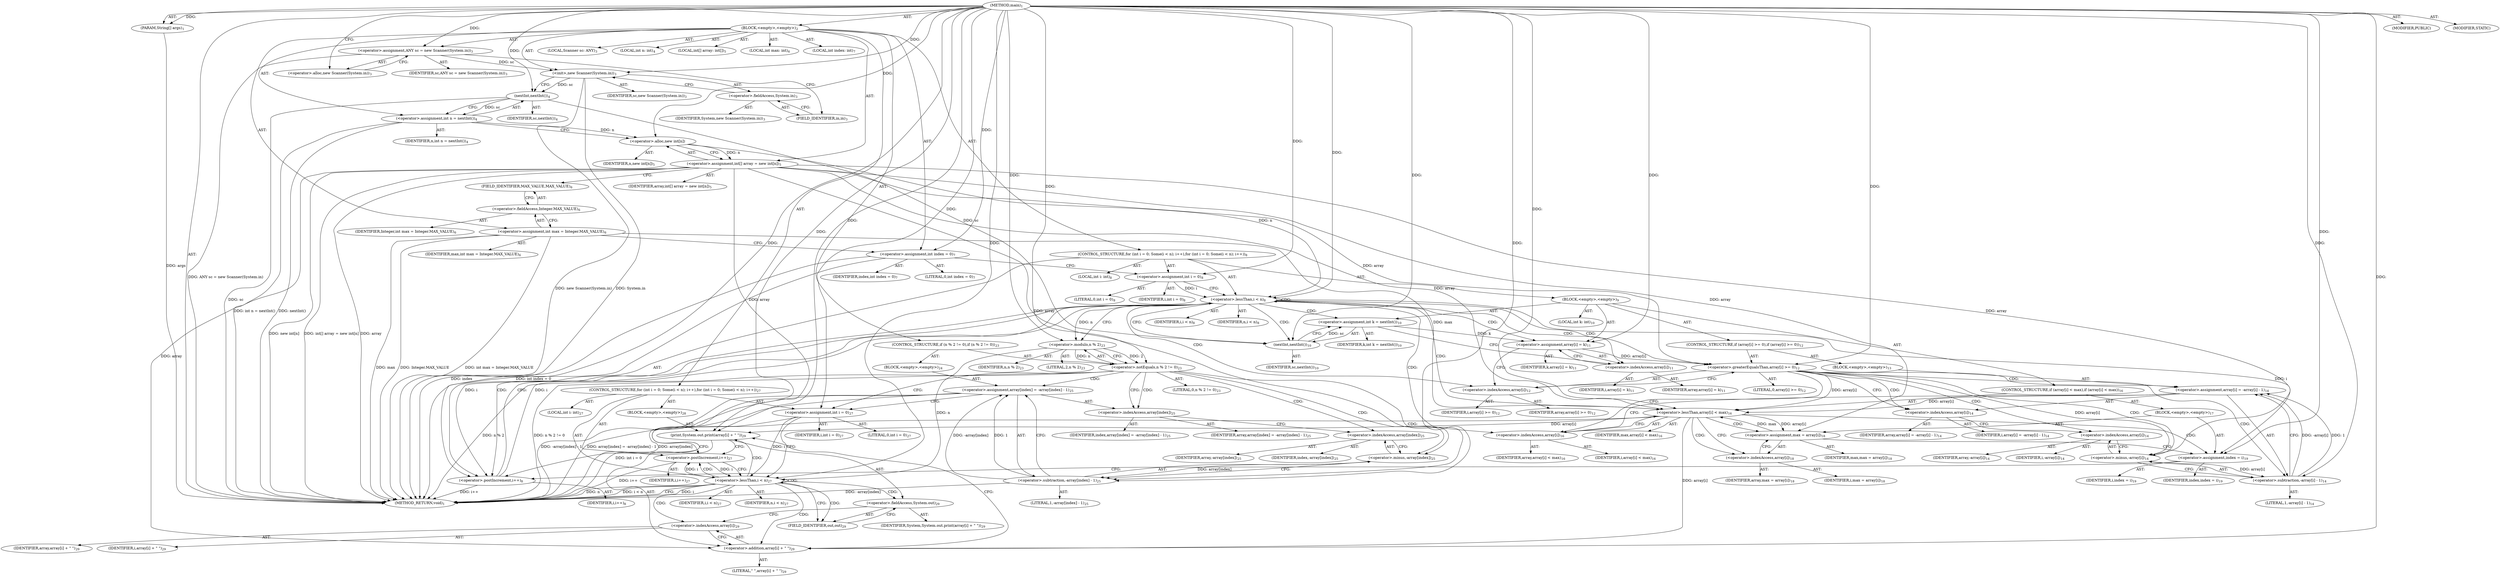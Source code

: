 digraph "main" {  
"19" [label = <(METHOD,main)<SUB>1</SUB>> ]
"20" [label = <(PARAM,String[] args)<SUB>1</SUB>> ]
"21" [label = <(BLOCK,&lt;empty&gt;,&lt;empty&gt;)<SUB>2</SUB>> ]
"4" [label = <(LOCAL,Scanner sc: ANY)<SUB>3</SUB>> ]
"22" [label = <(&lt;operator&gt;.assignment,ANY sc = new Scanner(System.in))<SUB>3</SUB>> ]
"23" [label = <(IDENTIFIER,sc,ANY sc = new Scanner(System.in))<SUB>3</SUB>> ]
"24" [label = <(&lt;operator&gt;.alloc,new Scanner(System.in))<SUB>3</SUB>> ]
"25" [label = <(&lt;init&gt;,new Scanner(System.in))<SUB>3</SUB>> ]
"3" [label = <(IDENTIFIER,sc,new Scanner(System.in))<SUB>3</SUB>> ]
"26" [label = <(&lt;operator&gt;.fieldAccess,System.in)<SUB>3</SUB>> ]
"27" [label = <(IDENTIFIER,System,new Scanner(System.in))<SUB>3</SUB>> ]
"28" [label = <(FIELD_IDENTIFIER,in,in)<SUB>3</SUB>> ]
"29" [label = <(LOCAL,int n: int)<SUB>4</SUB>> ]
"30" [label = <(&lt;operator&gt;.assignment,int n = nextInt())<SUB>4</SUB>> ]
"31" [label = <(IDENTIFIER,n,int n = nextInt())<SUB>4</SUB>> ]
"32" [label = <(nextInt,nextInt())<SUB>4</SUB>> ]
"33" [label = <(IDENTIFIER,sc,nextInt())<SUB>4</SUB>> ]
"34" [label = <(LOCAL,int[] array: int[])<SUB>5</SUB>> ]
"35" [label = <(&lt;operator&gt;.assignment,int[] array = new int[n])<SUB>5</SUB>> ]
"36" [label = <(IDENTIFIER,array,int[] array = new int[n])<SUB>5</SUB>> ]
"37" [label = <(&lt;operator&gt;.alloc,new int[n])> ]
"38" [label = <(IDENTIFIER,n,new int[n])<SUB>5</SUB>> ]
"39" [label = <(LOCAL,int max: int)<SUB>6</SUB>> ]
"40" [label = <(&lt;operator&gt;.assignment,int max = Integer.MAX_VALUE)<SUB>6</SUB>> ]
"41" [label = <(IDENTIFIER,max,int max = Integer.MAX_VALUE)<SUB>6</SUB>> ]
"42" [label = <(&lt;operator&gt;.fieldAccess,Integer.MAX_VALUE)<SUB>6</SUB>> ]
"43" [label = <(IDENTIFIER,Integer,int max = Integer.MAX_VALUE)<SUB>6</SUB>> ]
"44" [label = <(FIELD_IDENTIFIER,MAX_VALUE,MAX_VALUE)<SUB>6</SUB>> ]
"45" [label = <(LOCAL,int index: int)<SUB>7</SUB>> ]
"46" [label = <(&lt;operator&gt;.assignment,int index = 0)<SUB>7</SUB>> ]
"47" [label = <(IDENTIFIER,index,int index = 0)<SUB>7</SUB>> ]
"48" [label = <(LITERAL,0,int index = 0)<SUB>7</SUB>> ]
"49" [label = <(CONTROL_STRUCTURE,for (int i = 0; Some(i &lt; n); i++),for (int i = 0; Some(i &lt; n); i++))<SUB>8</SUB>> ]
"50" [label = <(LOCAL,int i: int)<SUB>8</SUB>> ]
"51" [label = <(&lt;operator&gt;.assignment,int i = 0)<SUB>8</SUB>> ]
"52" [label = <(IDENTIFIER,i,int i = 0)<SUB>8</SUB>> ]
"53" [label = <(LITERAL,0,int i = 0)<SUB>8</SUB>> ]
"54" [label = <(&lt;operator&gt;.lessThan,i &lt; n)<SUB>8</SUB>> ]
"55" [label = <(IDENTIFIER,i,i &lt; n)<SUB>8</SUB>> ]
"56" [label = <(IDENTIFIER,n,i &lt; n)<SUB>8</SUB>> ]
"57" [label = <(&lt;operator&gt;.postIncrement,i++)<SUB>8</SUB>> ]
"58" [label = <(IDENTIFIER,i,i++)<SUB>8</SUB>> ]
"59" [label = <(BLOCK,&lt;empty&gt;,&lt;empty&gt;)<SUB>9</SUB>> ]
"60" [label = <(LOCAL,int k: int)<SUB>10</SUB>> ]
"61" [label = <(&lt;operator&gt;.assignment,int k = nextInt())<SUB>10</SUB>> ]
"62" [label = <(IDENTIFIER,k,int k = nextInt())<SUB>10</SUB>> ]
"63" [label = <(nextInt,nextInt())<SUB>10</SUB>> ]
"64" [label = <(IDENTIFIER,sc,nextInt())<SUB>10</SUB>> ]
"65" [label = <(&lt;operator&gt;.assignment,array[i] = k)<SUB>11</SUB>> ]
"66" [label = <(&lt;operator&gt;.indexAccess,array[i])<SUB>11</SUB>> ]
"67" [label = <(IDENTIFIER,array,array[i] = k)<SUB>11</SUB>> ]
"68" [label = <(IDENTIFIER,i,array[i] = k)<SUB>11</SUB>> ]
"69" [label = <(IDENTIFIER,k,array[i] = k)<SUB>11</SUB>> ]
"70" [label = <(CONTROL_STRUCTURE,if (array[i] &gt;= 0),if (array[i] &gt;= 0))<SUB>12</SUB>> ]
"71" [label = <(&lt;operator&gt;.greaterEqualsThan,array[i] &gt;= 0)<SUB>12</SUB>> ]
"72" [label = <(&lt;operator&gt;.indexAccess,array[i])<SUB>12</SUB>> ]
"73" [label = <(IDENTIFIER,array,array[i] &gt;= 0)<SUB>12</SUB>> ]
"74" [label = <(IDENTIFIER,i,array[i] &gt;= 0)<SUB>12</SUB>> ]
"75" [label = <(LITERAL,0,array[i] &gt;= 0)<SUB>12</SUB>> ]
"76" [label = <(BLOCK,&lt;empty&gt;,&lt;empty&gt;)<SUB>13</SUB>> ]
"77" [label = <(&lt;operator&gt;.assignment,array[i] = -array[i] - 1)<SUB>14</SUB>> ]
"78" [label = <(&lt;operator&gt;.indexAccess,array[i])<SUB>14</SUB>> ]
"79" [label = <(IDENTIFIER,array,array[i] = -array[i] - 1)<SUB>14</SUB>> ]
"80" [label = <(IDENTIFIER,i,array[i] = -array[i] - 1)<SUB>14</SUB>> ]
"81" [label = <(&lt;operator&gt;.subtraction,-array[i] - 1)<SUB>14</SUB>> ]
"82" [label = <(&lt;operator&gt;.minus,-array[i])<SUB>14</SUB>> ]
"83" [label = <(&lt;operator&gt;.indexAccess,array[i])<SUB>14</SUB>> ]
"84" [label = <(IDENTIFIER,array,-array[i])<SUB>14</SUB>> ]
"85" [label = <(IDENTIFIER,i,-array[i])<SUB>14</SUB>> ]
"86" [label = <(LITERAL,1,-array[i] - 1)<SUB>14</SUB>> ]
"87" [label = <(CONTROL_STRUCTURE,if (array[i] &lt; max),if (array[i] &lt; max))<SUB>16</SUB>> ]
"88" [label = <(&lt;operator&gt;.lessThan,array[i] &lt; max)<SUB>16</SUB>> ]
"89" [label = <(&lt;operator&gt;.indexAccess,array[i])<SUB>16</SUB>> ]
"90" [label = <(IDENTIFIER,array,array[i] &lt; max)<SUB>16</SUB>> ]
"91" [label = <(IDENTIFIER,i,array[i] &lt; max)<SUB>16</SUB>> ]
"92" [label = <(IDENTIFIER,max,array[i] &lt; max)<SUB>16</SUB>> ]
"93" [label = <(BLOCK,&lt;empty&gt;,&lt;empty&gt;)<SUB>17</SUB>> ]
"94" [label = <(&lt;operator&gt;.assignment,max = array[i])<SUB>18</SUB>> ]
"95" [label = <(IDENTIFIER,max,max = array[i])<SUB>18</SUB>> ]
"96" [label = <(&lt;operator&gt;.indexAccess,array[i])<SUB>18</SUB>> ]
"97" [label = <(IDENTIFIER,array,max = array[i])<SUB>18</SUB>> ]
"98" [label = <(IDENTIFIER,i,max = array[i])<SUB>18</SUB>> ]
"99" [label = <(&lt;operator&gt;.assignment,index = i)<SUB>19</SUB>> ]
"100" [label = <(IDENTIFIER,index,index = i)<SUB>19</SUB>> ]
"101" [label = <(IDENTIFIER,i,index = i)<SUB>19</SUB>> ]
"102" [label = <(CONTROL_STRUCTURE,if (n % 2 != 0),if (n % 2 != 0))<SUB>23</SUB>> ]
"103" [label = <(&lt;operator&gt;.notEquals,n % 2 != 0)<SUB>23</SUB>> ]
"104" [label = <(&lt;operator&gt;.modulo,n % 2)<SUB>23</SUB>> ]
"105" [label = <(IDENTIFIER,n,n % 2)<SUB>23</SUB>> ]
"106" [label = <(LITERAL,2,n % 2)<SUB>23</SUB>> ]
"107" [label = <(LITERAL,0,n % 2 != 0)<SUB>23</SUB>> ]
"108" [label = <(BLOCK,&lt;empty&gt;,&lt;empty&gt;)<SUB>24</SUB>> ]
"109" [label = <(&lt;operator&gt;.assignment,array[index] = -array[index] - 1)<SUB>25</SUB>> ]
"110" [label = <(&lt;operator&gt;.indexAccess,array[index])<SUB>25</SUB>> ]
"111" [label = <(IDENTIFIER,array,array[index] = -array[index] - 1)<SUB>25</SUB>> ]
"112" [label = <(IDENTIFIER,index,array[index] = -array[index] - 1)<SUB>25</SUB>> ]
"113" [label = <(&lt;operator&gt;.subtraction,-array[index] - 1)<SUB>25</SUB>> ]
"114" [label = <(&lt;operator&gt;.minus,-array[index])<SUB>25</SUB>> ]
"115" [label = <(&lt;operator&gt;.indexAccess,array[index])<SUB>25</SUB>> ]
"116" [label = <(IDENTIFIER,array,-array[index])<SUB>25</SUB>> ]
"117" [label = <(IDENTIFIER,index,-array[index])<SUB>25</SUB>> ]
"118" [label = <(LITERAL,1,-array[index] - 1)<SUB>25</SUB>> ]
"119" [label = <(CONTROL_STRUCTURE,for (int i = 0; Some(i &lt; n); i++),for (int i = 0; Some(i &lt; n); i++))<SUB>27</SUB>> ]
"120" [label = <(LOCAL,int i: int)<SUB>27</SUB>> ]
"121" [label = <(&lt;operator&gt;.assignment,int i = 0)<SUB>27</SUB>> ]
"122" [label = <(IDENTIFIER,i,int i = 0)<SUB>27</SUB>> ]
"123" [label = <(LITERAL,0,int i = 0)<SUB>27</SUB>> ]
"124" [label = <(&lt;operator&gt;.lessThan,i &lt; n)<SUB>27</SUB>> ]
"125" [label = <(IDENTIFIER,i,i &lt; n)<SUB>27</SUB>> ]
"126" [label = <(IDENTIFIER,n,i &lt; n)<SUB>27</SUB>> ]
"127" [label = <(&lt;operator&gt;.postIncrement,i++)<SUB>27</SUB>> ]
"128" [label = <(IDENTIFIER,i,i++)<SUB>27</SUB>> ]
"129" [label = <(BLOCK,&lt;empty&gt;,&lt;empty&gt;)<SUB>28</SUB>> ]
"130" [label = <(print,System.out.print(array[i] + &quot; &quot;))<SUB>29</SUB>> ]
"131" [label = <(&lt;operator&gt;.fieldAccess,System.out)<SUB>29</SUB>> ]
"132" [label = <(IDENTIFIER,System,System.out.print(array[i] + &quot; &quot;))<SUB>29</SUB>> ]
"133" [label = <(FIELD_IDENTIFIER,out,out)<SUB>29</SUB>> ]
"134" [label = <(&lt;operator&gt;.addition,array[i] + &quot; &quot;)<SUB>29</SUB>> ]
"135" [label = <(&lt;operator&gt;.indexAccess,array[i])<SUB>29</SUB>> ]
"136" [label = <(IDENTIFIER,array,array[i] + &quot; &quot;)<SUB>29</SUB>> ]
"137" [label = <(IDENTIFIER,i,array[i] + &quot; &quot;)<SUB>29</SUB>> ]
"138" [label = <(LITERAL,&quot; &quot;,array[i] + &quot; &quot;)<SUB>29</SUB>> ]
"139" [label = <(MODIFIER,PUBLIC)> ]
"140" [label = <(MODIFIER,STATIC)> ]
"141" [label = <(METHOD_RETURN,void)<SUB>1</SUB>> ]
  "19" -> "20"  [ label = "AST: "] 
  "19" -> "21"  [ label = "AST: "] 
  "19" -> "139"  [ label = "AST: "] 
  "19" -> "140"  [ label = "AST: "] 
  "19" -> "141"  [ label = "AST: "] 
  "21" -> "4"  [ label = "AST: "] 
  "21" -> "22"  [ label = "AST: "] 
  "21" -> "25"  [ label = "AST: "] 
  "21" -> "29"  [ label = "AST: "] 
  "21" -> "30"  [ label = "AST: "] 
  "21" -> "34"  [ label = "AST: "] 
  "21" -> "35"  [ label = "AST: "] 
  "21" -> "39"  [ label = "AST: "] 
  "21" -> "40"  [ label = "AST: "] 
  "21" -> "45"  [ label = "AST: "] 
  "21" -> "46"  [ label = "AST: "] 
  "21" -> "49"  [ label = "AST: "] 
  "21" -> "102"  [ label = "AST: "] 
  "21" -> "119"  [ label = "AST: "] 
  "22" -> "23"  [ label = "AST: "] 
  "22" -> "24"  [ label = "AST: "] 
  "25" -> "3"  [ label = "AST: "] 
  "25" -> "26"  [ label = "AST: "] 
  "26" -> "27"  [ label = "AST: "] 
  "26" -> "28"  [ label = "AST: "] 
  "30" -> "31"  [ label = "AST: "] 
  "30" -> "32"  [ label = "AST: "] 
  "32" -> "33"  [ label = "AST: "] 
  "35" -> "36"  [ label = "AST: "] 
  "35" -> "37"  [ label = "AST: "] 
  "37" -> "38"  [ label = "AST: "] 
  "40" -> "41"  [ label = "AST: "] 
  "40" -> "42"  [ label = "AST: "] 
  "42" -> "43"  [ label = "AST: "] 
  "42" -> "44"  [ label = "AST: "] 
  "46" -> "47"  [ label = "AST: "] 
  "46" -> "48"  [ label = "AST: "] 
  "49" -> "50"  [ label = "AST: "] 
  "49" -> "51"  [ label = "AST: "] 
  "49" -> "54"  [ label = "AST: "] 
  "49" -> "57"  [ label = "AST: "] 
  "49" -> "59"  [ label = "AST: "] 
  "51" -> "52"  [ label = "AST: "] 
  "51" -> "53"  [ label = "AST: "] 
  "54" -> "55"  [ label = "AST: "] 
  "54" -> "56"  [ label = "AST: "] 
  "57" -> "58"  [ label = "AST: "] 
  "59" -> "60"  [ label = "AST: "] 
  "59" -> "61"  [ label = "AST: "] 
  "59" -> "65"  [ label = "AST: "] 
  "59" -> "70"  [ label = "AST: "] 
  "59" -> "87"  [ label = "AST: "] 
  "61" -> "62"  [ label = "AST: "] 
  "61" -> "63"  [ label = "AST: "] 
  "63" -> "64"  [ label = "AST: "] 
  "65" -> "66"  [ label = "AST: "] 
  "65" -> "69"  [ label = "AST: "] 
  "66" -> "67"  [ label = "AST: "] 
  "66" -> "68"  [ label = "AST: "] 
  "70" -> "71"  [ label = "AST: "] 
  "70" -> "76"  [ label = "AST: "] 
  "71" -> "72"  [ label = "AST: "] 
  "71" -> "75"  [ label = "AST: "] 
  "72" -> "73"  [ label = "AST: "] 
  "72" -> "74"  [ label = "AST: "] 
  "76" -> "77"  [ label = "AST: "] 
  "77" -> "78"  [ label = "AST: "] 
  "77" -> "81"  [ label = "AST: "] 
  "78" -> "79"  [ label = "AST: "] 
  "78" -> "80"  [ label = "AST: "] 
  "81" -> "82"  [ label = "AST: "] 
  "81" -> "86"  [ label = "AST: "] 
  "82" -> "83"  [ label = "AST: "] 
  "83" -> "84"  [ label = "AST: "] 
  "83" -> "85"  [ label = "AST: "] 
  "87" -> "88"  [ label = "AST: "] 
  "87" -> "93"  [ label = "AST: "] 
  "88" -> "89"  [ label = "AST: "] 
  "88" -> "92"  [ label = "AST: "] 
  "89" -> "90"  [ label = "AST: "] 
  "89" -> "91"  [ label = "AST: "] 
  "93" -> "94"  [ label = "AST: "] 
  "93" -> "99"  [ label = "AST: "] 
  "94" -> "95"  [ label = "AST: "] 
  "94" -> "96"  [ label = "AST: "] 
  "96" -> "97"  [ label = "AST: "] 
  "96" -> "98"  [ label = "AST: "] 
  "99" -> "100"  [ label = "AST: "] 
  "99" -> "101"  [ label = "AST: "] 
  "102" -> "103"  [ label = "AST: "] 
  "102" -> "108"  [ label = "AST: "] 
  "103" -> "104"  [ label = "AST: "] 
  "103" -> "107"  [ label = "AST: "] 
  "104" -> "105"  [ label = "AST: "] 
  "104" -> "106"  [ label = "AST: "] 
  "108" -> "109"  [ label = "AST: "] 
  "109" -> "110"  [ label = "AST: "] 
  "109" -> "113"  [ label = "AST: "] 
  "110" -> "111"  [ label = "AST: "] 
  "110" -> "112"  [ label = "AST: "] 
  "113" -> "114"  [ label = "AST: "] 
  "113" -> "118"  [ label = "AST: "] 
  "114" -> "115"  [ label = "AST: "] 
  "115" -> "116"  [ label = "AST: "] 
  "115" -> "117"  [ label = "AST: "] 
  "119" -> "120"  [ label = "AST: "] 
  "119" -> "121"  [ label = "AST: "] 
  "119" -> "124"  [ label = "AST: "] 
  "119" -> "127"  [ label = "AST: "] 
  "119" -> "129"  [ label = "AST: "] 
  "121" -> "122"  [ label = "AST: "] 
  "121" -> "123"  [ label = "AST: "] 
  "124" -> "125"  [ label = "AST: "] 
  "124" -> "126"  [ label = "AST: "] 
  "127" -> "128"  [ label = "AST: "] 
  "129" -> "130"  [ label = "AST: "] 
  "130" -> "131"  [ label = "AST: "] 
  "130" -> "134"  [ label = "AST: "] 
  "131" -> "132"  [ label = "AST: "] 
  "131" -> "133"  [ label = "AST: "] 
  "134" -> "135"  [ label = "AST: "] 
  "134" -> "138"  [ label = "AST: "] 
  "135" -> "136"  [ label = "AST: "] 
  "135" -> "137"  [ label = "AST: "] 
  "22" -> "28"  [ label = "CFG: "] 
  "25" -> "32"  [ label = "CFG: "] 
  "30" -> "37"  [ label = "CFG: "] 
  "35" -> "44"  [ label = "CFG: "] 
  "40" -> "46"  [ label = "CFG: "] 
  "46" -> "51"  [ label = "CFG: "] 
  "24" -> "22"  [ label = "CFG: "] 
  "26" -> "25"  [ label = "CFG: "] 
  "32" -> "30"  [ label = "CFG: "] 
  "37" -> "35"  [ label = "CFG: "] 
  "42" -> "40"  [ label = "CFG: "] 
  "51" -> "54"  [ label = "CFG: "] 
  "54" -> "63"  [ label = "CFG: "] 
  "54" -> "104"  [ label = "CFG: "] 
  "57" -> "54"  [ label = "CFG: "] 
  "103" -> "110"  [ label = "CFG: "] 
  "103" -> "121"  [ label = "CFG: "] 
  "121" -> "124"  [ label = "CFG: "] 
  "124" -> "141"  [ label = "CFG: "] 
  "124" -> "133"  [ label = "CFG: "] 
  "127" -> "124"  [ label = "CFG: "] 
  "28" -> "26"  [ label = "CFG: "] 
  "44" -> "42"  [ label = "CFG: "] 
  "61" -> "66"  [ label = "CFG: "] 
  "65" -> "72"  [ label = "CFG: "] 
  "104" -> "103"  [ label = "CFG: "] 
  "109" -> "121"  [ label = "CFG: "] 
  "130" -> "127"  [ label = "CFG: "] 
  "63" -> "61"  [ label = "CFG: "] 
  "66" -> "65"  [ label = "CFG: "] 
  "71" -> "78"  [ label = "CFG: "] 
  "71" -> "89"  [ label = "CFG: "] 
  "88" -> "96"  [ label = "CFG: "] 
  "88" -> "57"  [ label = "CFG: "] 
  "110" -> "115"  [ label = "CFG: "] 
  "113" -> "109"  [ label = "CFG: "] 
  "131" -> "135"  [ label = "CFG: "] 
  "134" -> "130"  [ label = "CFG: "] 
  "72" -> "71"  [ label = "CFG: "] 
  "77" -> "89"  [ label = "CFG: "] 
  "89" -> "88"  [ label = "CFG: "] 
  "94" -> "99"  [ label = "CFG: "] 
  "99" -> "57"  [ label = "CFG: "] 
  "114" -> "113"  [ label = "CFG: "] 
  "133" -> "131"  [ label = "CFG: "] 
  "135" -> "134"  [ label = "CFG: "] 
  "78" -> "83"  [ label = "CFG: "] 
  "81" -> "77"  [ label = "CFG: "] 
  "96" -> "94"  [ label = "CFG: "] 
  "115" -> "114"  [ label = "CFG: "] 
  "82" -> "81"  [ label = "CFG: "] 
  "83" -> "82"  [ label = "CFG: "] 
  "19" -> "24"  [ label = "CFG: "] 
  "20" -> "141"  [ label = "DDG: args"] 
  "22" -> "141"  [ label = "DDG: ANY sc = new Scanner(System.in)"] 
  "25" -> "141"  [ label = "DDG: System.in"] 
  "25" -> "141"  [ label = "DDG: new Scanner(System.in)"] 
  "32" -> "141"  [ label = "DDG: sc"] 
  "30" -> "141"  [ label = "DDG: nextInt()"] 
  "30" -> "141"  [ label = "DDG: int n = nextInt()"] 
  "35" -> "141"  [ label = "DDG: array"] 
  "35" -> "141"  [ label = "DDG: new int[n]"] 
  "35" -> "141"  [ label = "DDG: int[] array = new int[n]"] 
  "40" -> "141"  [ label = "DDG: max"] 
  "40" -> "141"  [ label = "DDG: Integer.MAX_VALUE"] 
  "40" -> "141"  [ label = "DDG: int max = Integer.MAX_VALUE"] 
  "46" -> "141"  [ label = "DDG: index"] 
  "46" -> "141"  [ label = "DDG: int index = 0"] 
  "103" -> "141"  [ label = "DDG: n % 2"] 
  "103" -> "141"  [ label = "DDG: n % 2 != 0"] 
  "109" -> "141"  [ label = "DDG: array[index]"] 
  "113" -> "141"  [ label = "DDG: -array[index]"] 
  "109" -> "141"  [ label = "DDG: -array[index] - 1"] 
  "109" -> "141"  [ label = "DDG: array[index] = -array[index] - 1"] 
  "121" -> "141"  [ label = "DDG: int i = 0"] 
  "124" -> "141"  [ label = "DDG: i"] 
  "124" -> "141"  [ label = "DDG: n"] 
  "124" -> "141"  [ label = "DDG: i &lt; n"] 
  "127" -> "141"  [ label = "DDG: i++"] 
  "57" -> "141"  [ label = "DDG: i++"] 
  "19" -> "20"  [ label = "DDG: "] 
  "19" -> "22"  [ label = "DDG: "] 
  "32" -> "30"  [ label = "DDG: sc"] 
  "37" -> "35"  [ label = "DDG: n"] 
  "19" -> "46"  [ label = "DDG: "] 
  "22" -> "25"  [ label = "DDG: sc"] 
  "19" -> "25"  [ label = "DDG: "] 
  "19" -> "51"  [ label = "DDG: "] 
  "19" -> "121"  [ label = "DDG: "] 
  "25" -> "32"  [ label = "DDG: sc"] 
  "19" -> "32"  [ label = "DDG: "] 
  "30" -> "37"  [ label = "DDG: n"] 
  "19" -> "37"  [ label = "DDG: "] 
  "51" -> "54"  [ label = "DDG: i"] 
  "57" -> "54"  [ label = "DDG: i"] 
  "19" -> "54"  [ label = "DDG: "] 
  "37" -> "54"  [ label = "DDG: n"] 
  "54" -> "57"  [ label = "DDG: i"] 
  "19" -> "57"  [ label = "DDG: "] 
  "63" -> "61"  [ label = "DDG: sc"] 
  "61" -> "65"  [ label = "DDG: k"] 
  "19" -> "65"  [ label = "DDG: "] 
  "104" -> "103"  [ label = "DDG: n"] 
  "104" -> "103"  [ label = "DDG: 2"] 
  "19" -> "103"  [ label = "DDG: "] 
  "113" -> "109"  [ label = "DDG: -array[index]"] 
  "113" -> "109"  [ label = "DDG: 1"] 
  "121" -> "124"  [ label = "DDG: i"] 
  "127" -> "124"  [ label = "DDG: i"] 
  "19" -> "124"  [ label = "DDG: "] 
  "104" -> "124"  [ label = "DDG: n"] 
  "124" -> "127"  [ label = "DDG: i"] 
  "19" -> "127"  [ label = "DDG: "] 
  "54" -> "104"  [ label = "DDG: n"] 
  "19" -> "104"  [ label = "DDG: "] 
  "35" -> "130"  [ label = "DDG: array"] 
  "88" -> "130"  [ label = "DDG: array[i]"] 
  "19" -> "130"  [ label = "DDG: "] 
  "32" -> "63"  [ label = "DDG: sc"] 
  "19" -> "63"  [ label = "DDG: "] 
  "35" -> "71"  [ label = "DDG: array"] 
  "65" -> "71"  [ label = "DDG: array[i]"] 
  "19" -> "71"  [ label = "DDG: "] 
  "81" -> "77"  [ label = "DDG: -array[i]"] 
  "81" -> "77"  [ label = "DDG: 1"] 
  "35" -> "88"  [ label = "DDG: array"] 
  "71" -> "88"  [ label = "DDG: array[i]"] 
  "77" -> "88"  [ label = "DDG: array[i]"] 
  "40" -> "88"  [ label = "DDG: max"] 
  "94" -> "88"  [ label = "DDG: max"] 
  "19" -> "88"  [ label = "DDG: "] 
  "35" -> "94"  [ label = "DDG: array"] 
  "88" -> "94"  [ label = "DDG: array[i]"] 
  "54" -> "99"  [ label = "DDG: i"] 
  "19" -> "99"  [ label = "DDG: "] 
  "114" -> "113"  [ label = "DDG: array[index]"] 
  "19" -> "113"  [ label = "DDG: "] 
  "35" -> "134"  [ label = "DDG: array"] 
  "88" -> "134"  [ label = "DDG: array[i]"] 
  "19" -> "134"  [ label = "DDG: "] 
  "35" -> "114"  [ label = "DDG: array"] 
  "82" -> "81"  [ label = "DDG: array[i]"] 
  "19" -> "81"  [ label = "DDG: "] 
  "35" -> "82"  [ label = "DDG: array"] 
  "71" -> "82"  [ label = "DDG: array[i]"] 
  "54" -> "57"  [ label = "CDG: "] 
  "54" -> "89"  [ label = "CDG: "] 
  "54" -> "66"  [ label = "CDG: "] 
  "54" -> "72"  [ label = "CDG: "] 
  "54" -> "65"  [ label = "CDG: "] 
  "54" -> "54"  [ label = "CDG: "] 
  "54" -> "61"  [ label = "CDG: "] 
  "54" -> "71"  [ label = "CDG: "] 
  "54" -> "88"  [ label = "CDG: "] 
  "54" -> "63"  [ label = "CDG: "] 
  "103" -> "115"  [ label = "CDG: "] 
  "103" -> "113"  [ label = "CDG: "] 
  "103" -> "114"  [ label = "CDG: "] 
  "103" -> "110"  [ label = "CDG: "] 
  "103" -> "109"  [ label = "CDG: "] 
  "124" -> "131"  [ label = "CDG: "] 
  "124" -> "134"  [ label = "CDG: "] 
  "124" -> "130"  [ label = "CDG: "] 
  "124" -> "135"  [ label = "CDG: "] 
  "124" -> "127"  [ label = "CDG: "] 
  "124" -> "124"  [ label = "CDG: "] 
  "124" -> "133"  [ label = "CDG: "] 
  "71" -> "77"  [ label = "CDG: "] 
  "71" -> "81"  [ label = "CDG: "] 
  "71" -> "82"  [ label = "CDG: "] 
  "71" -> "83"  [ label = "CDG: "] 
  "71" -> "78"  [ label = "CDG: "] 
  "88" -> "94"  [ label = "CDG: "] 
  "88" -> "96"  [ label = "CDG: "] 
  "88" -> "99"  [ label = "CDG: "] 
}
